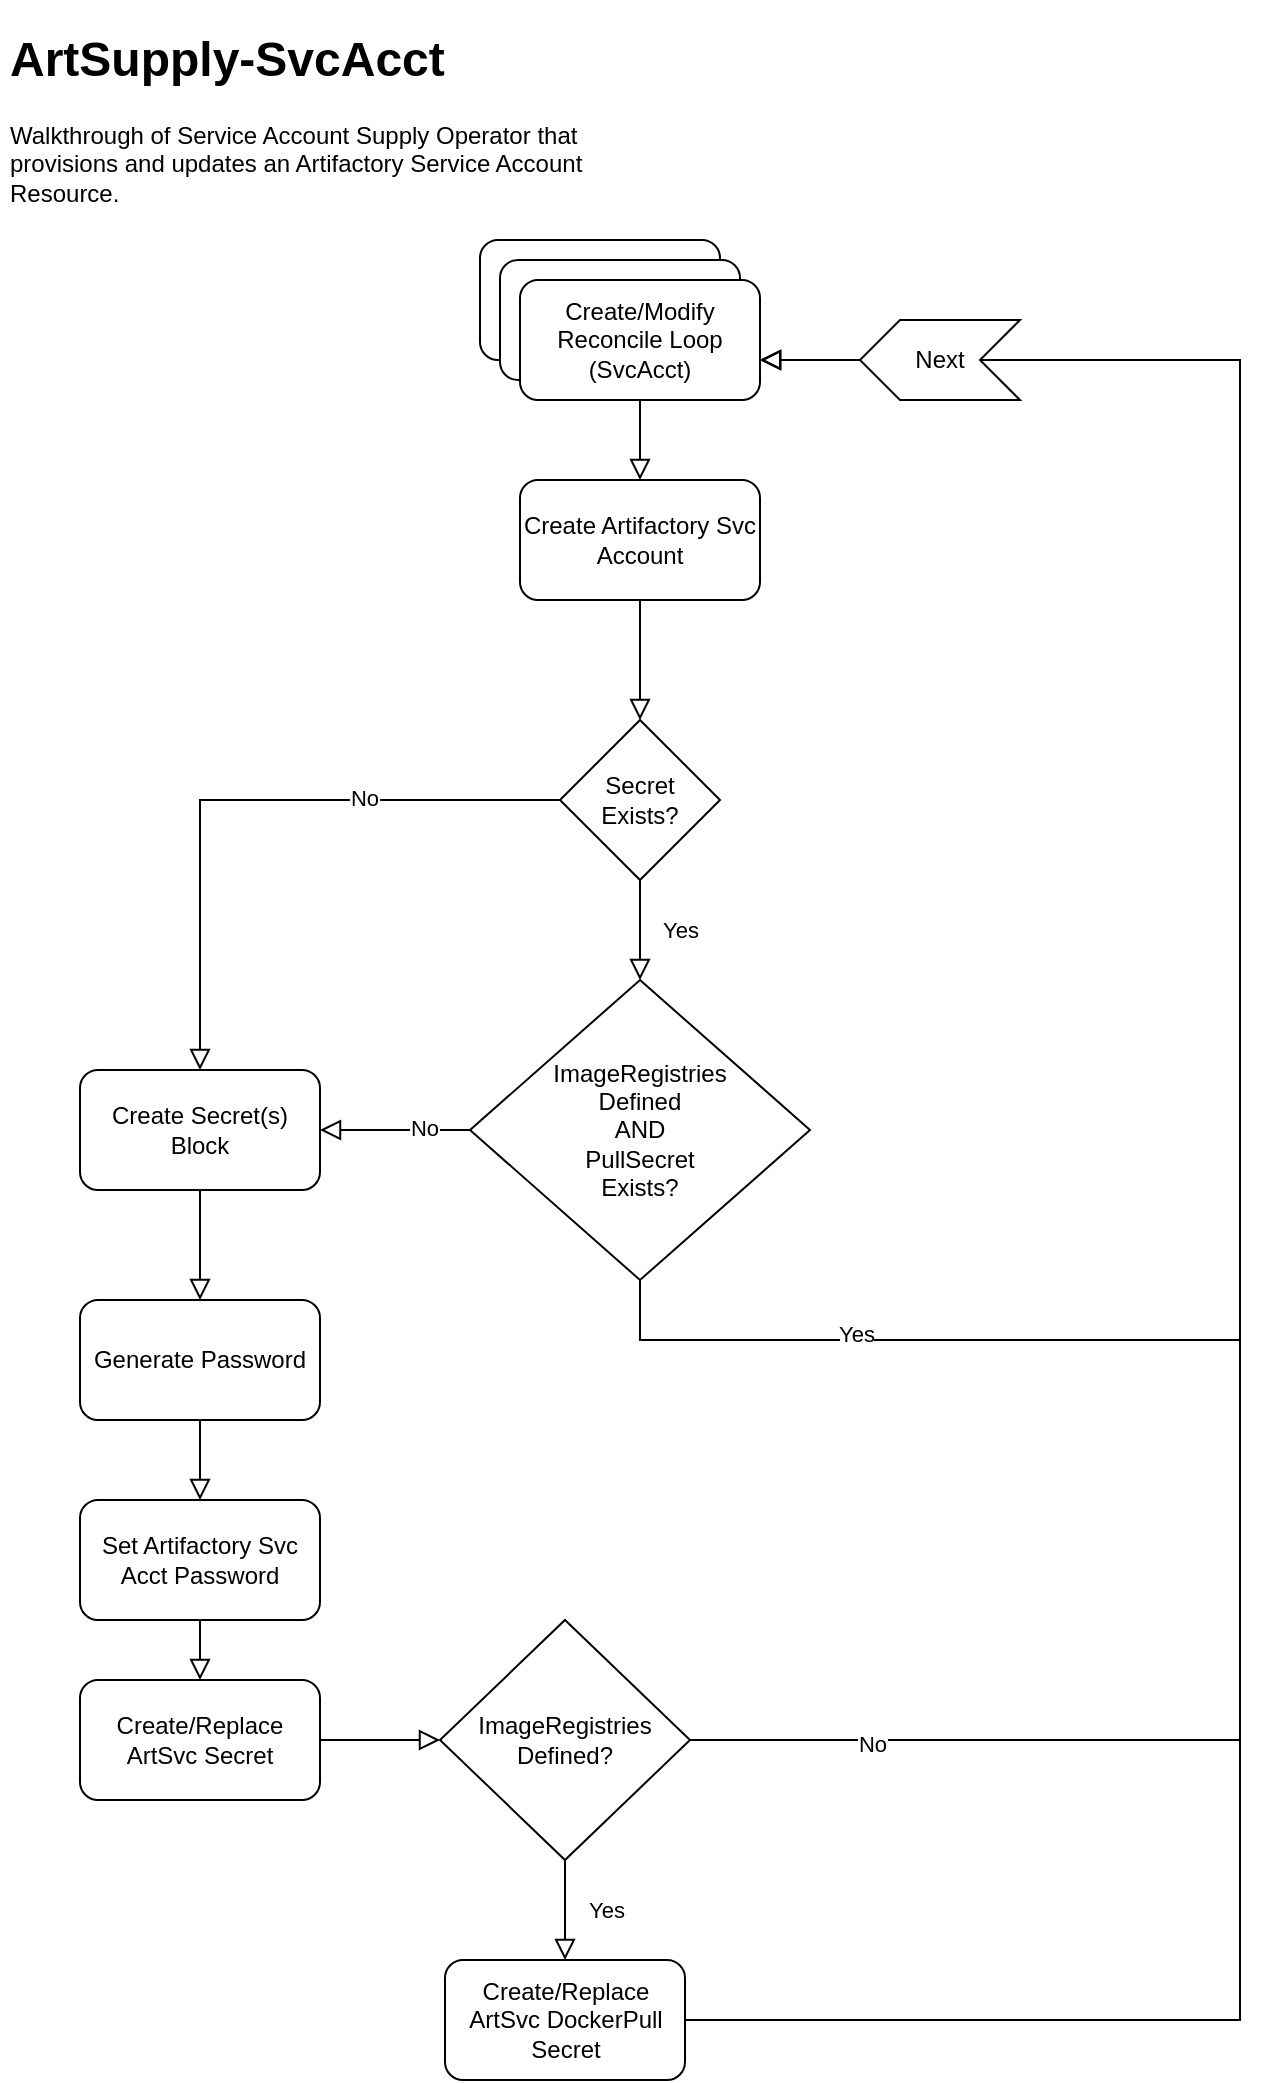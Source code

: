 <mxfile version="13.10.0" type="embed">
    <diagram id="MD-2RFzGle0qqcpIJEUP" name="SvcAcct">
        <mxGraphModel dx="712" dy="468" grid="1" gridSize="10" guides="1" tooltips="1" connect="1" arrows="1" fold="1" page="1" pageScale="1" pageWidth="850" pageHeight="1100" math="0" shadow="0">
            <root>
                <mxCell id="tdVUyTDAlrDYveQ8eVTO-0"/>
                <mxCell id="tdVUyTDAlrDYveQ8eVTO-1" parent="tdVUyTDAlrDYveQ8eVTO-0"/>
                <mxCell id="RErA9qFefOF3nmLAHotg-1" value="" style="rounded=0;html=1;jettySize=auto;orthogonalLoop=1;fontSize=11;endArrow=block;endFill=0;endSize=8;strokeWidth=1;shadow=0;labelBackgroundColor=none;edgeStyle=orthogonalEdgeStyle;" parent="tdVUyTDAlrDYveQ8eVTO-1" source="RErA9qFefOF3nmLAHotg-26" target="RErA9qFefOF3nmLAHotg-3" edge="1">
                    <mxGeometry relative="1" as="geometry">
                        <mxPoint x="399.5" y="220" as="sourcePoint"/>
                        <mxPoint x="400" y="260" as="targetPoint"/>
                    </mxGeometry>
                </mxCell>
                <mxCell id="RErA9qFefOF3nmLAHotg-3" value="Create Artifactory Svc Account" style="rounded=1;whiteSpace=wrap;html=1;" parent="tdVUyTDAlrDYveQ8eVTO-1" vertex="1">
                    <mxGeometry x="340" y="250" width="120" height="60" as="geometry"/>
                </mxCell>
                <mxCell id="RErA9qFefOF3nmLAHotg-9" value="Secret&lt;br&gt;Exists?" style="rhombus;whiteSpace=wrap;html=1;" parent="tdVUyTDAlrDYveQ8eVTO-1" vertex="1">
                    <mxGeometry x="360" y="370" width="80" height="80" as="geometry"/>
                </mxCell>
                <mxCell id="RErA9qFefOF3nmLAHotg-10" value="Yes" style="rounded=0;html=1;jettySize=auto;orthogonalLoop=1;fontSize=11;endArrow=block;endFill=0;endSize=8;strokeWidth=1;shadow=0;labelBackgroundColor=none;edgeStyle=orthogonalEdgeStyle;" parent="tdVUyTDAlrDYveQ8eVTO-1" source="RErA9qFefOF3nmLAHotg-9" target="RErA9qFefOF3nmLAHotg-31" edge="1">
                    <mxGeometry y="20" relative="1" as="geometry">
                        <mxPoint as="offset"/>
                        <mxPoint x="320" y="580" as="sourcePoint"/>
                        <mxPoint x="400" y="510" as="targetPoint"/>
                    </mxGeometry>
                </mxCell>
                <mxCell id="RErA9qFefOF3nmLAHotg-15" value="" style="rounded=0;html=1;jettySize=auto;orthogonalLoop=1;fontSize=11;endArrow=block;endFill=0;endSize=8;strokeWidth=1;shadow=0;labelBackgroundColor=none;edgeStyle=orthogonalEdgeStyle;" parent="tdVUyTDAlrDYveQ8eVTO-1" source="RErA9qFefOF3nmLAHotg-3" target="RErA9qFefOF3nmLAHotg-9" edge="1">
                    <mxGeometry relative="1" as="geometry">
                        <mxPoint x="820" y="410" as="sourcePoint"/>
                        <mxPoint x="820" y="460" as="targetPoint"/>
                    </mxGeometry>
                </mxCell>
                <mxCell id="RErA9qFefOF3nmLAHotg-16" value="" style="rounded=0;html=1;jettySize=auto;orthogonalLoop=1;fontSize=11;endArrow=block;endFill=0;endSize=8;strokeWidth=1;shadow=0;labelBackgroundColor=none;edgeStyle=orthogonalEdgeStyle;" parent="tdVUyTDAlrDYveQ8eVTO-1" source="RErA9qFefOF3nmLAHotg-29" target="RErA9qFefOF3nmLAHotg-39" edge="1">
                    <mxGeometry relative="1" as="geometry">
                        <mxPoint x="400" y="695" as="sourcePoint"/>
                        <mxPoint x="180" y="710" as="targetPoint"/>
                        <Array as="points"/>
                    </mxGeometry>
                </mxCell>
                <mxCell id="RErA9qFefOF3nmLAHotg-17" value="" style="edgeStyle=orthogonalEdgeStyle;rounded=0;html=1;jettySize=auto;orthogonalLoop=1;fontSize=11;endArrow=block;endFill=0;endSize=8;strokeWidth=1;shadow=0;labelBackgroundColor=none;" parent="tdVUyTDAlrDYveQ8eVTO-1" source="RErA9qFefOF3nmLAHotg-31" target="RErA9qFefOF3nmLAHotg-26" edge="1">
                    <mxGeometry y="10" relative="1" as="geometry">
                        <mxPoint as="offset"/>
                        <mxPoint x="450" y="560" as="sourcePoint"/>
                        <mxPoint x="470" y="200" as="targetPoint"/>
                        <Array as="points">
                            <mxPoint x="400" y="680"/>
                            <mxPoint x="700" y="680"/>
                            <mxPoint x="700" y="190"/>
                        </Array>
                    </mxGeometry>
                </mxCell>
                <mxCell id="RErA9qFefOF3nmLAHotg-18" value="Yes" style="edgeLabel;html=1;align=center;verticalAlign=middle;resizable=0;points=[];" parent="RErA9qFefOF3nmLAHotg-17" vertex="1" connectable="0">
                    <mxGeometry x="-0.741" y="3" relative="1" as="geometry">
                        <mxPoint as="offset"/>
                    </mxGeometry>
                </mxCell>
                <mxCell id="RErA9qFefOF3nmLAHotg-22" value="" style="edgeStyle=orthogonalEdgeStyle;rounded=0;html=1;jettySize=auto;orthogonalLoop=1;fontSize=11;endArrow=block;endFill=0;endSize=8;strokeWidth=1;shadow=0;labelBackgroundColor=none;" parent="tdVUyTDAlrDYveQ8eVTO-1" source="RErA9qFefOF3nmLAHotg-45" target="RErA9qFefOF3nmLAHotg-26" edge="1">
                    <mxGeometry y="10" relative="1" as="geometry">
                        <mxPoint as="offset"/>
                        <mxPoint x="460" y="1020" as="sourcePoint"/>
                        <mxPoint x="470" y="200" as="targetPoint"/>
                        <Array as="points">
                            <mxPoint x="700" y="1020"/>
                            <mxPoint x="700" y="190"/>
                        </Array>
                    </mxGeometry>
                </mxCell>
                <mxCell id="RErA9qFefOF3nmLAHotg-23" value="" style="group" parent="tdVUyTDAlrDYveQ8eVTO-1" vertex="1" connectable="0">
                    <mxGeometry x="320" y="130" width="140" height="80" as="geometry"/>
                </mxCell>
                <mxCell id="RErA9qFefOF3nmLAHotg-24" value="Reconcile Loop&lt;br&gt;(Repo)" style="rounded=1;whiteSpace=wrap;html=1;" parent="RErA9qFefOF3nmLAHotg-23" vertex="1">
                    <mxGeometry width="120" height="60" as="geometry"/>
                </mxCell>
                <mxCell id="RErA9qFefOF3nmLAHotg-25" value="Reconcile Loop&lt;br&gt;(Repo)" style="rounded=1;whiteSpace=wrap;html=1;" parent="RErA9qFefOF3nmLAHotg-23" vertex="1">
                    <mxGeometry x="10" y="10" width="120" height="60" as="geometry"/>
                </mxCell>
                <mxCell id="RErA9qFefOF3nmLAHotg-26" value="Create/Modify&lt;br&gt;Reconcile Loop&lt;br&gt;(SvcAcct)" style="rounded=1;whiteSpace=wrap;html=1;" parent="RErA9qFefOF3nmLAHotg-23" vertex="1">
                    <mxGeometry x="20" y="20" width="120" height="60" as="geometry"/>
                </mxCell>
                <mxCell id="RErA9qFefOF3nmLAHotg-28" value="&lt;h1&gt;ArtSupply-SvcAcct&lt;/h1&gt;&lt;p&gt;Walkthrough of Service Account Supply Operator that provisions and updates an Artifactory Service Account Resource.&lt;/p&gt;" style="text;html=1;strokeColor=none;fillColor=none;spacing=5;spacingTop=-20;whiteSpace=wrap;overflow=hidden;rounded=0;" parent="tdVUyTDAlrDYveQ8eVTO-1" vertex="1">
                    <mxGeometry x="80" y="20" width="300" height="100" as="geometry"/>
                </mxCell>
                <mxCell id="RErA9qFefOF3nmLAHotg-29" value="Create Secret(s)&lt;br&gt;Block" style="rounded=1;whiteSpace=wrap;html=1;" parent="tdVUyTDAlrDYveQ8eVTO-1" vertex="1">
                    <mxGeometry x="120" y="545" width="120" height="60" as="geometry"/>
                </mxCell>
                <mxCell id="RErA9qFefOF3nmLAHotg-30" value="" style="rounded=0;html=1;jettySize=auto;orthogonalLoop=1;fontSize=11;endArrow=block;endFill=0;endSize=8;strokeWidth=1;shadow=0;labelBackgroundColor=none;edgeStyle=orthogonalEdgeStyle;" parent="tdVUyTDAlrDYveQ8eVTO-1" source="RErA9qFefOF3nmLAHotg-9" target="RErA9qFefOF3nmLAHotg-29" edge="1">
                    <mxGeometry relative="1" as="geometry">
                        <mxPoint x="410" y="320" as="sourcePoint"/>
                        <mxPoint x="410" y="380" as="targetPoint"/>
                    </mxGeometry>
                </mxCell>
                <mxCell id="RErA9qFefOF3nmLAHotg-33" value="No" style="edgeLabel;html=1;align=center;verticalAlign=middle;resizable=0;points=[];" parent="RErA9qFefOF3nmLAHotg-30" vertex="1" connectable="0">
                    <mxGeometry x="-0.376" y="-1" relative="1" as="geometry">
                        <mxPoint as="offset"/>
                    </mxGeometry>
                </mxCell>
                <mxCell id="RErA9qFefOF3nmLAHotg-31" value="ImageRegistries&lt;br&gt;Defined&lt;br&gt;AND&lt;br&gt;PullSecret&lt;br&gt;Exists?" style="rhombus;whiteSpace=wrap;html=1;" parent="tdVUyTDAlrDYveQ8eVTO-1" vertex="1">
                    <mxGeometry x="315" y="500" width="170" height="150" as="geometry"/>
                </mxCell>
                <mxCell id="RErA9qFefOF3nmLAHotg-36" value="" style="rounded=0;html=1;jettySize=auto;orthogonalLoop=1;fontSize=11;endArrow=block;endFill=0;endSize=8;strokeWidth=1;shadow=0;labelBackgroundColor=none;edgeStyle=orthogonalEdgeStyle;" parent="tdVUyTDAlrDYveQ8eVTO-1" source="RErA9qFefOF3nmLAHotg-31" target="RErA9qFefOF3nmLAHotg-29" edge="1">
                    <mxGeometry relative="1" as="geometry">
                        <mxPoint x="450" y="420" as="sourcePoint"/>
                        <mxPoint x="650" y="470" as="targetPoint"/>
                    </mxGeometry>
                </mxCell>
                <mxCell id="RErA9qFefOF3nmLAHotg-37" value="No" style="edgeLabel;html=1;align=center;verticalAlign=middle;resizable=0;points=[];" parent="RErA9qFefOF3nmLAHotg-36" vertex="1" connectable="0">
                    <mxGeometry x="-0.376" y="-1" relative="1" as="geometry">
                        <mxPoint as="offset"/>
                    </mxGeometry>
                </mxCell>
                <mxCell id="RErA9qFefOF3nmLAHotg-39" value="Generate Password" style="rounded=1;whiteSpace=wrap;html=1;" parent="tdVUyTDAlrDYveQ8eVTO-1" vertex="1">
                    <mxGeometry x="120" y="660" width="120" height="60" as="geometry"/>
                </mxCell>
                <mxCell id="RErA9qFefOF3nmLAHotg-40" value="Set Artifactory Svc Acct Password" style="rounded=1;whiteSpace=wrap;html=1;" parent="tdVUyTDAlrDYveQ8eVTO-1" vertex="1">
                    <mxGeometry x="120" y="760" width="120" height="60" as="geometry"/>
                </mxCell>
                <mxCell id="RErA9qFefOF3nmLAHotg-41" value="" style="rounded=0;html=1;jettySize=auto;orthogonalLoop=1;fontSize=11;endArrow=block;endFill=0;endSize=8;strokeWidth=1;shadow=0;labelBackgroundColor=none;edgeStyle=orthogonalEdgeStyle;" parent="tdVUyTDAlrDYveQ8eVTO-1" source="RErA9qFefOF3nmLAHotg-39" target="RErA9qFefOF3nmLAHotg-40" edge="1">
                    <mxGeometry relative="1" as="geometry">
                        <mxPoint x="190" y="615" as="sourcePoint"/>
                        <mxPoint x="190" y="670" as="targetPoint"/>
                        <Array as="points"/>
                    </mxGeometry>
                </mxCell>
                <mxCell id="RErA9qFefOF3nmLAHotg-42" value="Create/Replace ArtSvc Secret" style="rounded=1;whiteSpace=wrap;html=1;" parent="tdVUyTDAlrDYveQ8eVTO-1" vertex="1">
                    <mxGeometry x="120" y="850" width="120" height="60" as="geometry"/>
                </mxCell>
                <mxCell id="RErA9qFefOF3nmLAHotg-44" value="ImageRegistries Defined?" style="rhombus;whiteSpace=wrap;html=1;" parent="tdVUyTDAlrDYveQ8eVTO-1" vertex="1">
                    <mxGeometry x="300" y="820" width="125" height="120" as="geometry"/>
                </mxCell>
                <mxCell id="RErA9qFefOF3nmLAHotg-45" value="Create/Replace&lt;br&gt;ArtSvc DockerPull Secret" style="rounded=1;whiteSpace=wrap;html=1;" parent="tdVUyTDAlrDYveQ8eVTO-1" vertex="1">
                    <mxGeometry x="302.5" y="990" width="120" height="60" as="geometry"/>
                </mxCell>
                <mxCell id="RErA9qFefOF3nmLAHotg-46" value="" style="rounded=0;html=1;jettySize=auto;orthogonalLoop=1;fontSize=11;endArrow=block;endFill=0;endSize=8;strokeWidth=1;shadow=0;labelBackgroundColor=none;edgeStyle=orthogonalEdgeStyle;" parent="tdVUyTDAlrDYveQ8eVTO-1" source="RErA9qFefOF3nmLAHotg-40" target="RErA9qFefOF3nmLAHotg-42" edge="1">
                    <mxGeometry relative="1" as="geometry">
                        <mxPoint x="190" y="730" as="sourcePoint"/>
                        <mxPoint x="190" y="770" as="targetPoint"/>
                        <Array as="points"/>
                    </mxGeometry>
                </mxCell>
                <mxCell id="RErA9qFefOF3nmLAHotg-47" value="" style="rounded=0;html=1;jettySize=auto;orthogonalLoop=1;fontSize=11;endArrow=block;endFill=0;endSize=8;strokeWidth=1;shadow=0;labelBackgroundColor=none;edgeStyle=orthogonalEdgeStyle;" parent="tdVUyTDAlrDYveQ8eVTO-1" source="RErA9qFefOF3nmLAHotg-42" target="RErA9qFefOF3nmLAHotg-44" edge="1">
                    <mxGeometry relative="1" as="geometry">
                        <mxPoint x="190" y="730" as="sourcePoint"/>
                        <mxPoint x="190" y="770" as="targetPoint"/>
                        <Array as="points"/>
                    </mxGeometry>
                </mxCell>
                <mxCell id="RErA9qFefOF3nmLAHotg-48" value="" style="edgeStyle=orthogonalEdgeStyle;rounded=0;html=1;jettySize=auto;orthogonalLoop=1;fontSize=11;endArrow=block;endFill=0;endSize=8;strokeWidth=1;shadow=0;labelBackgroundColor=none;" parent="tdVUyTDAlrDYveQ8eVTO-1" source="RErA9qFefOF3nmLAHotg-44" target="RErA9qFefOF3nmLAHotg-26" edge="1">
                    <mxGeometry y="10" relative="1" as="geometry">
                        <mxPoint as="offset"/>
                        <mxPoint x="432.5" y="1030" as="sourcePoint"/>
                        <mxPoint x="470" y="200" as="targetPoint"/>
                        <Array as="points">
                            <mxPoint x="700" y="880"/>
                            <mxPoint x="700" y="190"/>
                        </Array>
                    </mxGeometry>
                </mxCell>
                <mxCell id="RErA9qFefOF3nmLAHotg-49" value="No" style="edgeLabel;html=1;align=center;verticalAlign=middle;resizable=0;points=[];" parent="RErA9qFefOF3nmLAHotg-48" vertex="1" connectable="0">
                    <mxGeometry x="-0.85" y="-2" relative="1" as="geometry">
                        <mxPoint as="offset"/>
                    </mxGeometry>
                </mxCell>
                <mxCell id="RErA9qFefOF3nmLAHotg-27" value="Next" style="shape=step;perimeter=stepPerimeter;whiteSpace=wrap;html=1;fixedSize=1;direction=west;" parent="tdVUyTDAlrDYveQ8eVTO-1" vertex="1">
                    <mxGeometry x="510" y="170" width="80" height="40" as="geometry"/>
                </mxCell>
                <mxCell id="RErA9qFefOF3nmLAHotg-50" value="Yes" style="rounded=0;html=1;jettySize=auto;orthogonalLoop=1;fontSize=11;endArrow=block;endFill=0;endSize=8;strokeWidth=1;shadow=0;labelBackgroundColor=none;edgeStyle=orthogonalEdgeStyle;" parent="tdVUyTDAlrDYveQ8eVTO-1" source="RErA9qFefOF3nmLAHotg-44" target="RErA9qFefOF3nmLAHotg-45" edge="1">
                    <mxGeometry y="20" relative="1" as="geometry">
                        <mxPoint as="offset"/>
                        <mxPoint x="410" y="460" as="sourcePoint"/>
                        <mxPoint x="410" y="510" as="targetPoint"/>
                    </mxGeometry>
                </mxCell>
            </root>
        </mxGraphModel>
    </diagram>
</mxfile>